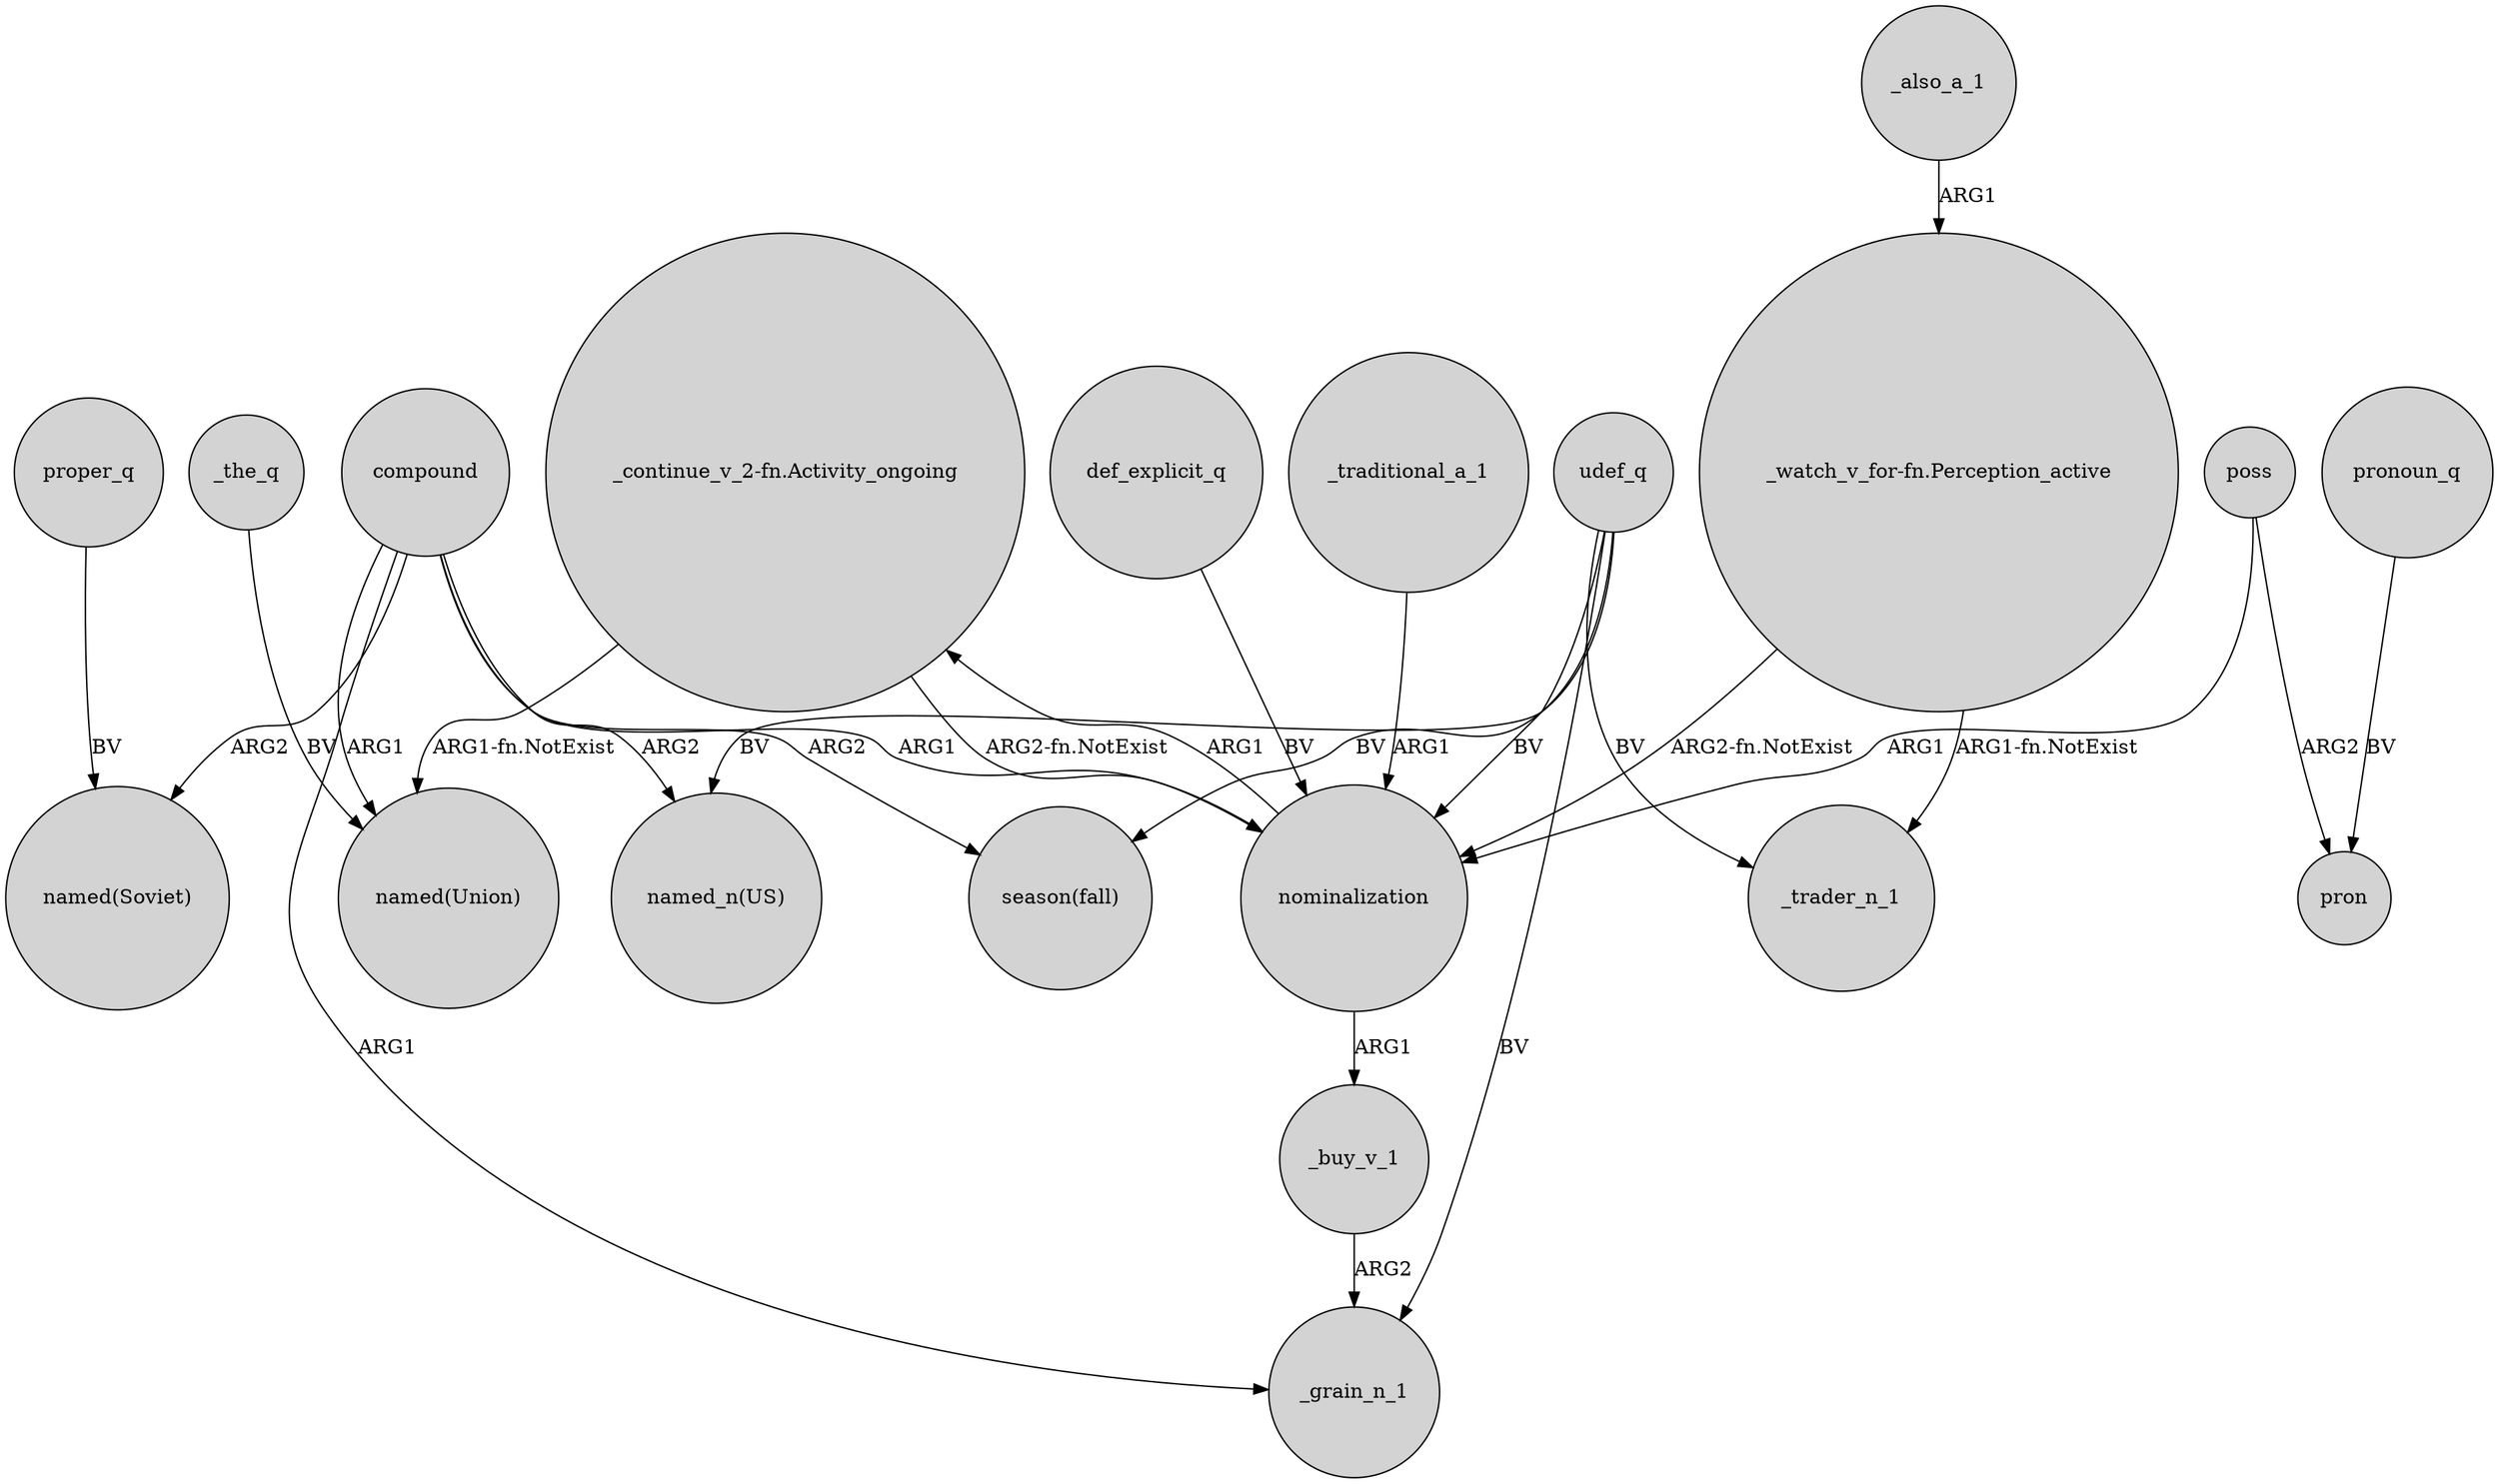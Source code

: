digraph {
	node [shape=circle style=filled]
	"_continue_v_2-fn.Activity_ongoing" -> "named(Union)" [label="ARG1-fn.NotExist"]
	udef_q -> "named_n(US)" [label=BV]
	poss -> pron [label=ARG2]
	udef_q -> _trader_n_1 [label=BV]
	compound -> _grain_n_1 [label=ARG1]
	"_watch_v_for-fn.Perception_active" -> _trader_n_1 [label="ARG1-fn.NotExist"]
	nominalization -> "_continue_v_2-fn.Activity_ongoing" [label=ARG1]
	_traditional_a_1 -> nominalization [label=ARG1]
	nominalization -> _buy_v_1 [label=ARG1]
	proper_q -> "named(Soviet)" [label=BV]
	compound -> "named_n(US)" [label=ARG2]
	compound -> "season(fall)" [label=ARG2]
	poss -> nominalization [label=ARG1]
	_buy_v_1 -> _grain_n_1 [label=ARG2]
	_the_q -> "named(Union)" [label=BV]
	udef_q -> _grain_n_1 [label=BV]
	pronoun_q -> pron [label=BV]
	udef_q -> "season(fall)" [label=BV]
	compound -> "named(Union)" [label=ARG1]
	compound -> "named(Soviet)" [label=ARG2]
	udef_q -> nominalization [label=BV]
	_also_a_1 -> "_watch_v_for-fn.Perception_active" [label=ARG1]
	"_watch_v_for-fn.Perception_active" -> nominalization [label="ARG2-fn.NotExist"]
	def_explicit_q -> nominalization [label=BV]
	"_continue_v_2-fn.Activity_ongoing" -> nominalization [label="ARG2-fn.NotExist"]
	compound -> nominalization [label=ARG1]
}
